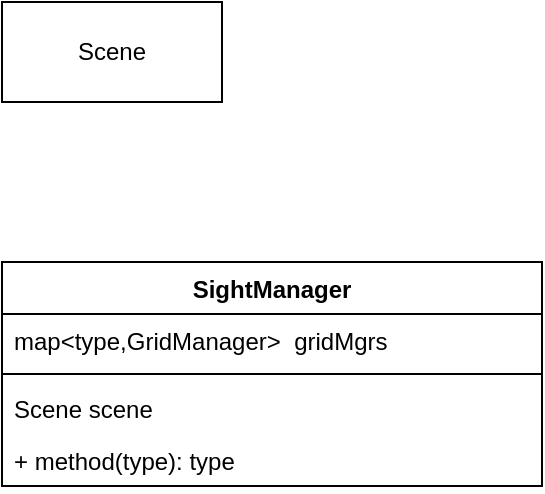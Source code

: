 <mxfile version="24.9.3">
  <diagram name="第 1 页" id="wV8m-THUxzkFAEAT_K48">
    <mxGraphModel dx="1426" dy="791" grid="1" gridSize="10" guides="1" tooltips="1" connect="1" arrows="1" fold="1" page="1" pageScale="1" pageWidth="827" pageHeight="1169" math="0" shadow="0">
      <root>
        <mxCell id="0" />
        <mxCell id="1" parent="0" />
        <mxCell id="f6Rsils-TutSB5uS7A0v-14" value="Scene" style="html=1;whiteSpace=wrap;" vertex="1" parent="1">
          <mxGeometry x="60" y="40" width="110" height="50" as="geometry" />
        </mxCell>
        <mxCell id="f6Rsils-TutSB5uS7A0v-15" value="SightManager" style="swimlane;fontStyle=1;align=center;verticalAlign=top;childLayout=stackLayout;horizontal=1;startSize=26;horizontalStack=0;resizeParent=1;resizeParentMax=0;resizeLast=0;collapsible=1;marginBottom=0;whiteSpace=wrap;html=1;" vertex="1" parent="1">
          <mxGeometry x="60" y="170" width="270" height="112" as="geometry" />
        </mxCell>
        <mxCell id="f6Rsils-TutSB5uS7A0v-16" value="map&amp;lt;type,GridManager&amp;gt;&amp;nbsp; gridMgrs" style="text;strokeColor=none;fillColor=none;align=left;verticalAlign=top;spacingLeft=4;spacingRight=4;overflow=hidden;rotatable=0;points=[[0,0.5],[1,0.5]];portConstraint=eastwest;whiteSpace=wrap;html=1;" vertex="1" parent="f6Rsils-TutSB5uS7A0v-15">
          <mxGeometry y="26" width="270" height="26" as="geometry" />
        </mxCell>
        <mxCell id="f6Rsils-TutSB5uS7A0v-17" value="" style="line;strokeWidth=1;fillColor=none;align=left;verticalAlign=middle;spacingTop=-1;spacingLeft=3;spacingRight=3;rotatable=0;labelPosition=right;points=[];portConstraint=eastwest;strokeColor=inherit;" vertex="1" parent="f6Rsils-TutSB5uS7A0v-15">
          <mxGeometry y="52" width="270" height="8" as="geometry" />
        </mxCell>
        <mxCell id="f6Rsils-TutSB5uS7A0v-20" value="Scene scene" style="text;strokeColor=none;fillColor=none;align=left;verticalAlign=top;spacingLeft=4;spacingRight=4;overflow=hidden;rotatable=0;points=[[0,0.5],[1,0.5]];portConstraint=eastwest;whiteSpace=wrap;html=1;" vertex="1" parent="f6Rsils-TutSB5uS7A0v-15">
          <mxGeometry y="60" width="270" height="26" as="geometry" />
        </mxCell>
        <mxCell id="f6Rsils-TutSB5uS7A0v-18" value="+ method(type): type" style="text;strokeColor=none;fillColor=none;align=left;verticalAlign=top;spacingLeft=4;spacingRight=4;overflow=hidden;rotatable=0;points=[[0,0.5],[1,0.5]];portConstraint=eastwest;whiteSpace=wrap;html=1;" vertex="1" parent="f6Rsils-TutSB5uS7A0v-15">
          <mxGeometry y="86" width="270" height="26" as="geometry" />
        </mxCell>
      </root>
    </mxGraphModel>
  </diagram>
</mxfile>
